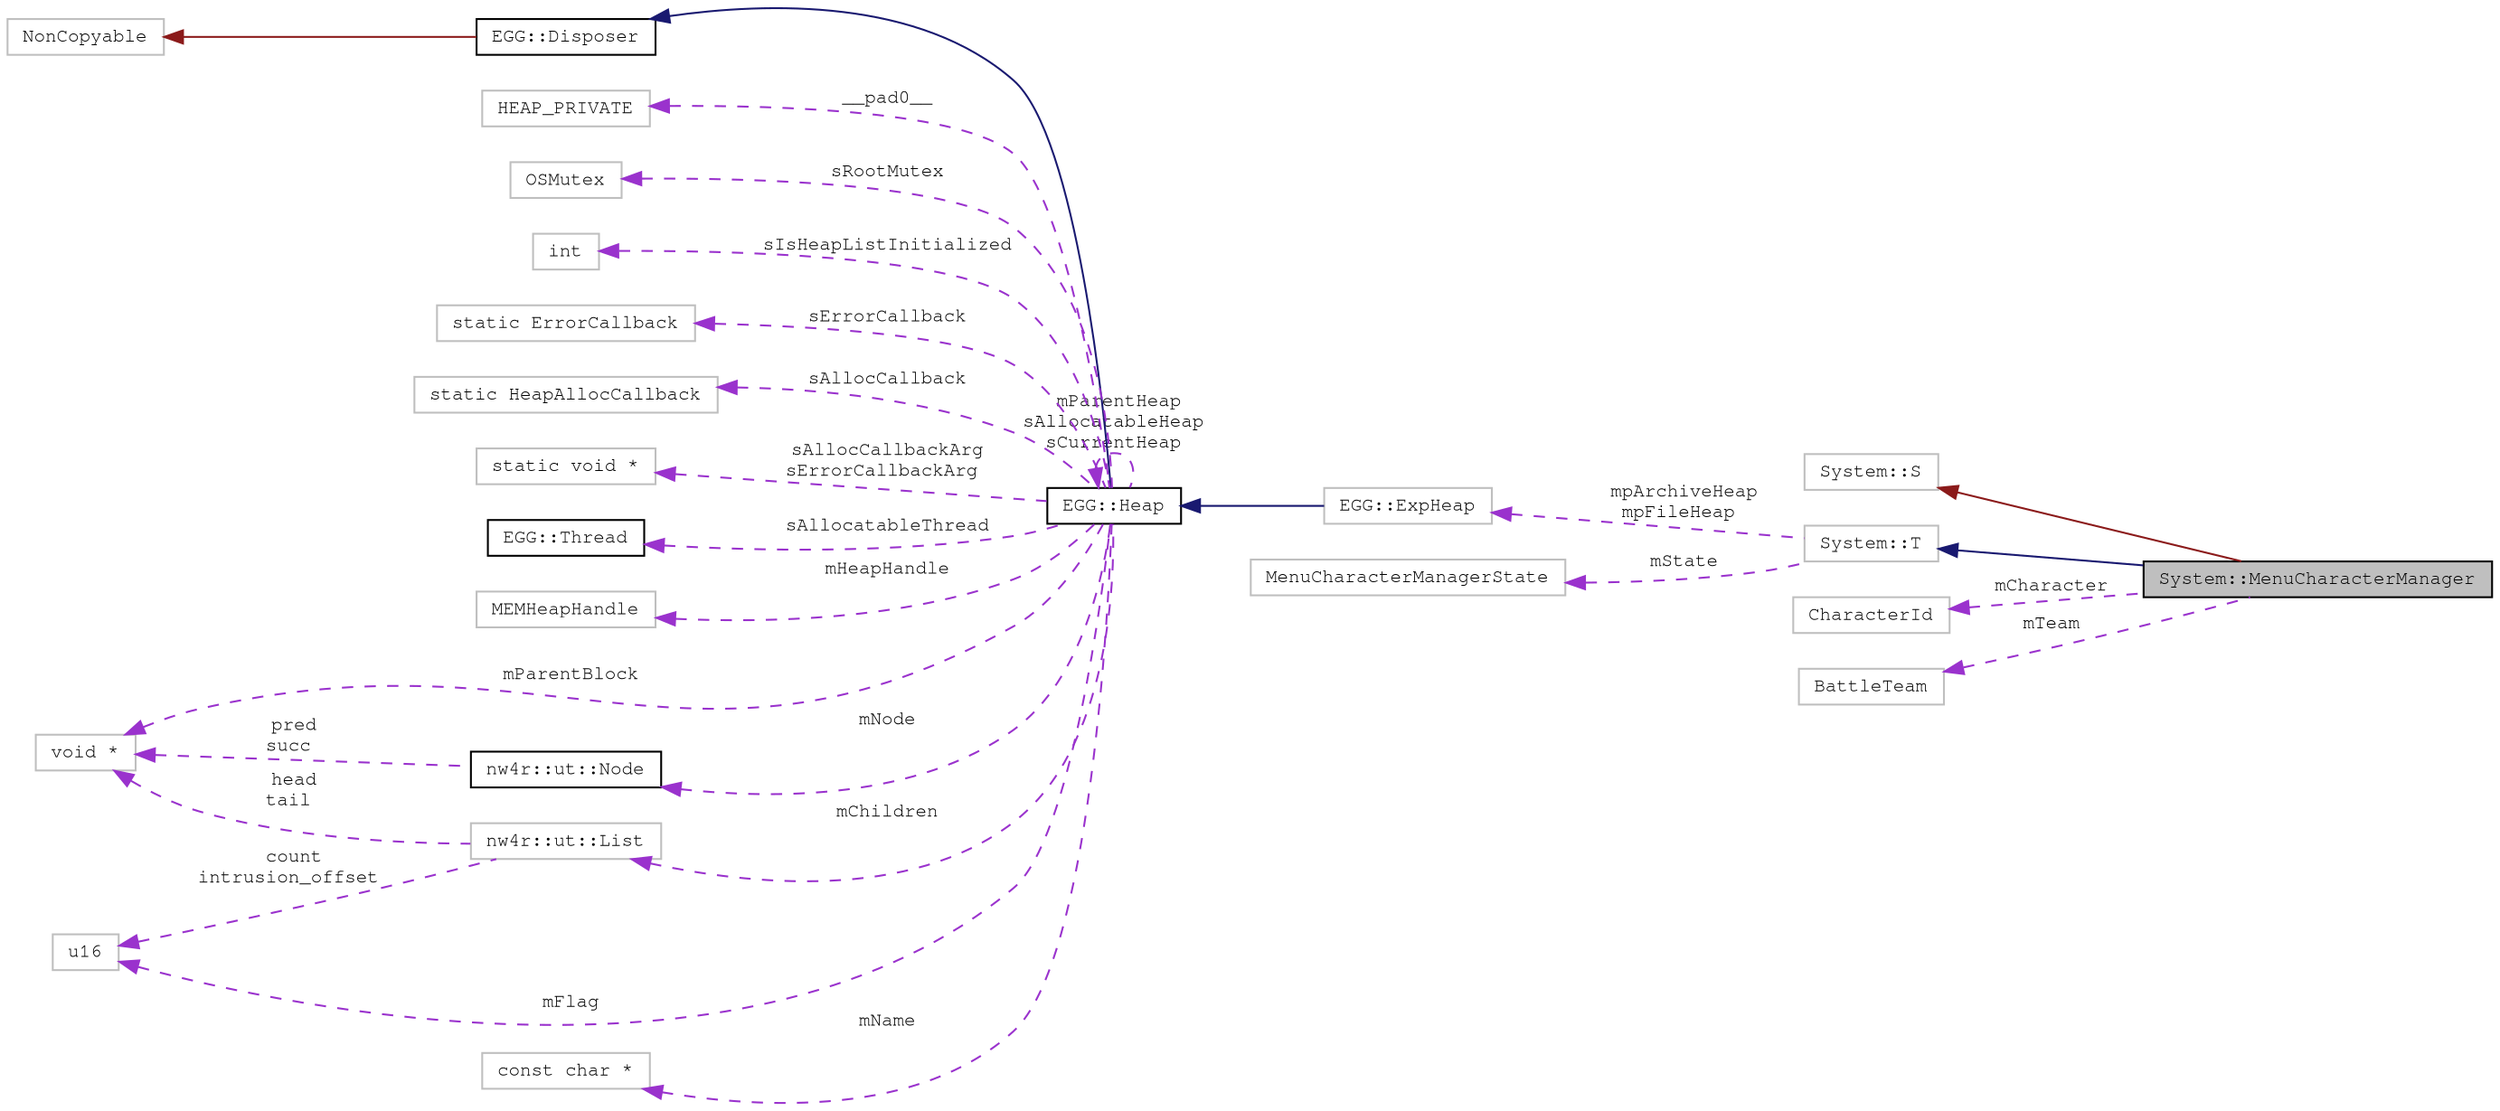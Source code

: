 digraph "System::MenuCharacterManager"
{
 // LATEX_PDF_SIZE
  edge [fontname="FreeMono",fontsize="10",labelfontname="FreeMono",labelfontsize="10"];
  node [fontname="FreeMono",fontsize="10",shape=record];
  rankdir="LR";
  Node1 [label="System::MenuCharacterManager",height=0.2,width=0.4,color="black", fillcolor="grey75", style="filled", fontcolor="black",tooltip=" "];
  Node2 -> Node1 [dir="back",color="firebrick4",fontsize="10",style="solid",fontname="FreeMono"];
  Node2 [label="System::S",height=0.2,width=0.4,color="grey75", fillcolor="white", style="filled",URL="$struct_system_1_1_s.html",tooltip=" "];
  Node3 -> Node1 [dir="back",color="midnightblue",fontsize="10",style="solid",fontname="FreeMono"];
  Node3 [label="System::T",height=0.2,width=0.4,color="grey75", fillcolor="white", style="filled",URL="$struct_system_1_1_t.html",tooltip=" "];
  Node4 -> Node3 [dir="back",color="darkorchid3",fontsize="10",style="dashed",label=" mpArchiveHeap\nmpFileHeap" ,fontname="FreeMono"];
  Node4 [label="EGG::ExpHeap",height=0.2,width=0.4,color="grey75", fillcolor="white", style="filled",URL="$class_e_g_g_1_1_exp_heap.html",tooltip=" "];
  Node5 -> Node4 [dir="back",color="midnightblue",fontsize="10",style="solid",fontname="FreeMono"];
  Node5 [label="EGG::Heap",height=0.2,width=0.4,color="black", fillcolor="white", style="filled",URL="$class_e_g_g_1_1_heap.html",tooltip="Base Heap class."];
  Node6 -> Node5 [dir="back",color="midnightblue",fontsize="10",style="solid",fontname="FreeMono"];
  Node6 [label="EGG::Disposer",height=0.2,width=0.4,color="black", fillcolor="white", style="filled",URL="$class_e_g_g_1_1_disposer.html",tooltip="Base class for garbage-collected objects."];
  Node7 -> Node6 [dir="back",color="firebrick4",fontsize="10",style="solid",fontname="FreeMono"];
  Node7 [label="NonCopyable",height=0.2,width=0.4,color="grey75", fillcolor="white", style="filled",URL="$class_non_copyable.html",tooltip=" "];
  Node8 -> Node5 [dir="back",color="darkorchid3",fontsize="10",style="dashed",label=" __pad0__" ,fontname="FreeMono"];
  Node8 [label="HEAP_PRIVATE",height=0.2,width=0.4,color="grey75", fillcolor="white", style="filled",tooltip=" "];
  Node9 -> Node5 [dir="back",color="darkorchid3",fontsize="10",style="dashed",label=" sRootMutex" ,fontname="FreeMono"];
  Node9 [label="OSMutex",height=0.2,width=0.4,color="grey75", fillcolor="white", style="filled",tooltip=" "];
  Node5 -> Node5 [dir="back",color="darkorchid3",fontsize="10",style="dashed",label=" mParentHeap\nsAllocatableHeap\nsCurrentHeap" ,fontname="FreeMono"];
  Node10 -> Node5 [dir="back",color="darkorchid3",fontsize="10",style="dashed",label=" sIsHeapListInitialized" ,fontname="FreeMono"];
  Node10 [label="int",height=0.2,width=0.4,color="grey75", fillcolor="white", style="filled",tooltip=" "];
  Node11 -> Node5 [dir="back",color="darkorchid3",fontsize="10",style="dashed",label=" sErrorCallback" ,fontname="FreeMono"];
  Node11 [label="static ErrorCallback",height=0.2,width=0.4,color="grey75", fillcolor="white", style="filled",tooltip=" "];
  Node12 -> Node5 [dir="back",color="darkorchid3",fontsize="10",style="dashed",label=" sAllocCallback" ,fontname="FreeMono"];
  Node12 [label="static HeapAllocCallback",height=0.2,width=0.4,color="grey75", fillcolor="white", style="filled",tooltip=" "];
  Node13 -> Node5 [dir="back",color="darkorchid3",fontsize="10",style="dashed",label=" sAllocCallbackArg\nsErrorCallbackArg" ,fontname="FreeMono"];
  Node13 [label="static void *",height=0.2,width=0.4,color="grey75", fillcolor="white", style="filled",tooltip=" "];
  Node14 -> Node5 [dir="back",color="darkorchid3",fontsize="10",style="dashed",label=" sAllocatableThread" ,fontname="FreeMono"];
  Node14 [label="EGG::Thread",height=0.2,width=0.4,color="black", fillcolor="white", style="filled",URL="$class_e_g_g_1_1_thread.html",tooltip="Wrapper for OSThread."];
  Node15 -> Node5 [dir="back",color="darkorchid3",fontsize="10",style="dashed",label=" mHeapHandle" ,fontname="FreeMono"];
  Node15 [label="MEMHeapHandle",height=0.2,width=0.4,color="grey75", fillcolor="white", style="filled",tooltip=" "];
  Node16 -> Node5 [dir="back",color="darkorchid3",fontsize="10",style="dashed",label=" mParentBlock" ,fontname="FreeMono"];
  Node16 [label="void *",height=0.2,width=0.4,color="grey75", fillcolor="white", style="filled",tooltip=" "];
  Node17 -> Node5 [dir="back",color="darkorchid3",fontsize="10",style="dashed",label=" mFlag" ,fontname="FreeMono"];
  Node17 [label="u16",height=0.2,width=0.4,color="grey75", fillcolor="white", style="filled",tooltip=" "];
  Node18 -> Node5 [dir="back",color="darkorchid3",fontsize="10",style="dashed",label=" mNode" ,fontname="FreeMono"];
  Node18 [label="nw4r::ut::Node",height=0.2,width=0.4,color="black", fillcolor="white", style="filled",URL="$structnw4r_1_1ut_1_1_node.html",tooltip="Bidirectional list node."];
  Node16 -> Node18 [dir="back",color="darkorchid3",fontsize="10",style="dashed",label=" pred\nsucc" ,fontname="FreeMono"];
  Node19 -> Node5 [dir="back",color="darkorchid3",fontsize="10",style="dashed",label=" mChildren" ,fontname="FreeMono"];
  Node19 [label="nw4r::ut::List",height=0.2,width=0.4,color="grey75", fillcolor="white", style="filled",URL="$structnw4r_1_1ut_1_1_list.html",tooltip=" "];
  Node16 -> Node19 [dir="back",color="darkorchid3",fontsize="10",style="dashed",label=" head\ntail" ,fontname="FreeMono"];
  Node17 -> Node19 [dir="back",color="darkorchid3",fontsize="10",style="dashed",label=" count\nintrusion_offset" ,fontname="FreeMono"];
  Node20 -> Node5 [dir="back",color="darkorchid3",fontsize="10",style="dashed",label=" mName" ,fontname="FreeMono"];
  Node20 [label="const char *",height=0.2,width=0.4,color="grey75", fillcolor="white", style="filled",tooltip=" "];
  Node21 -> Node3 [dir="back",color="darkorchid3",fontsize="10",style="dashed",label=" mState" ,fontname="FreeMono"];
  Node21 [label="MenuCharacterManagerState",height=0.2,width=0.4,color="grey75", fillcolor="white", style="filled",tooltip=" "];
  Node22 -> Node1 [dir="back",color="darkorchid3",fontsize="10",style="dashed",label=" mCharacter" ,fontname="FreeMono"];
  Node22 [label="CharacterId",height=0.2,width=0.4,color="grey75", fillcolor="white", style="filled",tooltip=" "];
  Node23 -> Node1 [dir="back",color="darkorchid3",fontsize="10",style="dashed",label=" mTeam" ,fontname="FreeMono"];
  Node23 [label="BattleTeam",height=0.2,width=0.4,color="grey75", fillcolor="white", style="filled",tooltip=" "];
}
